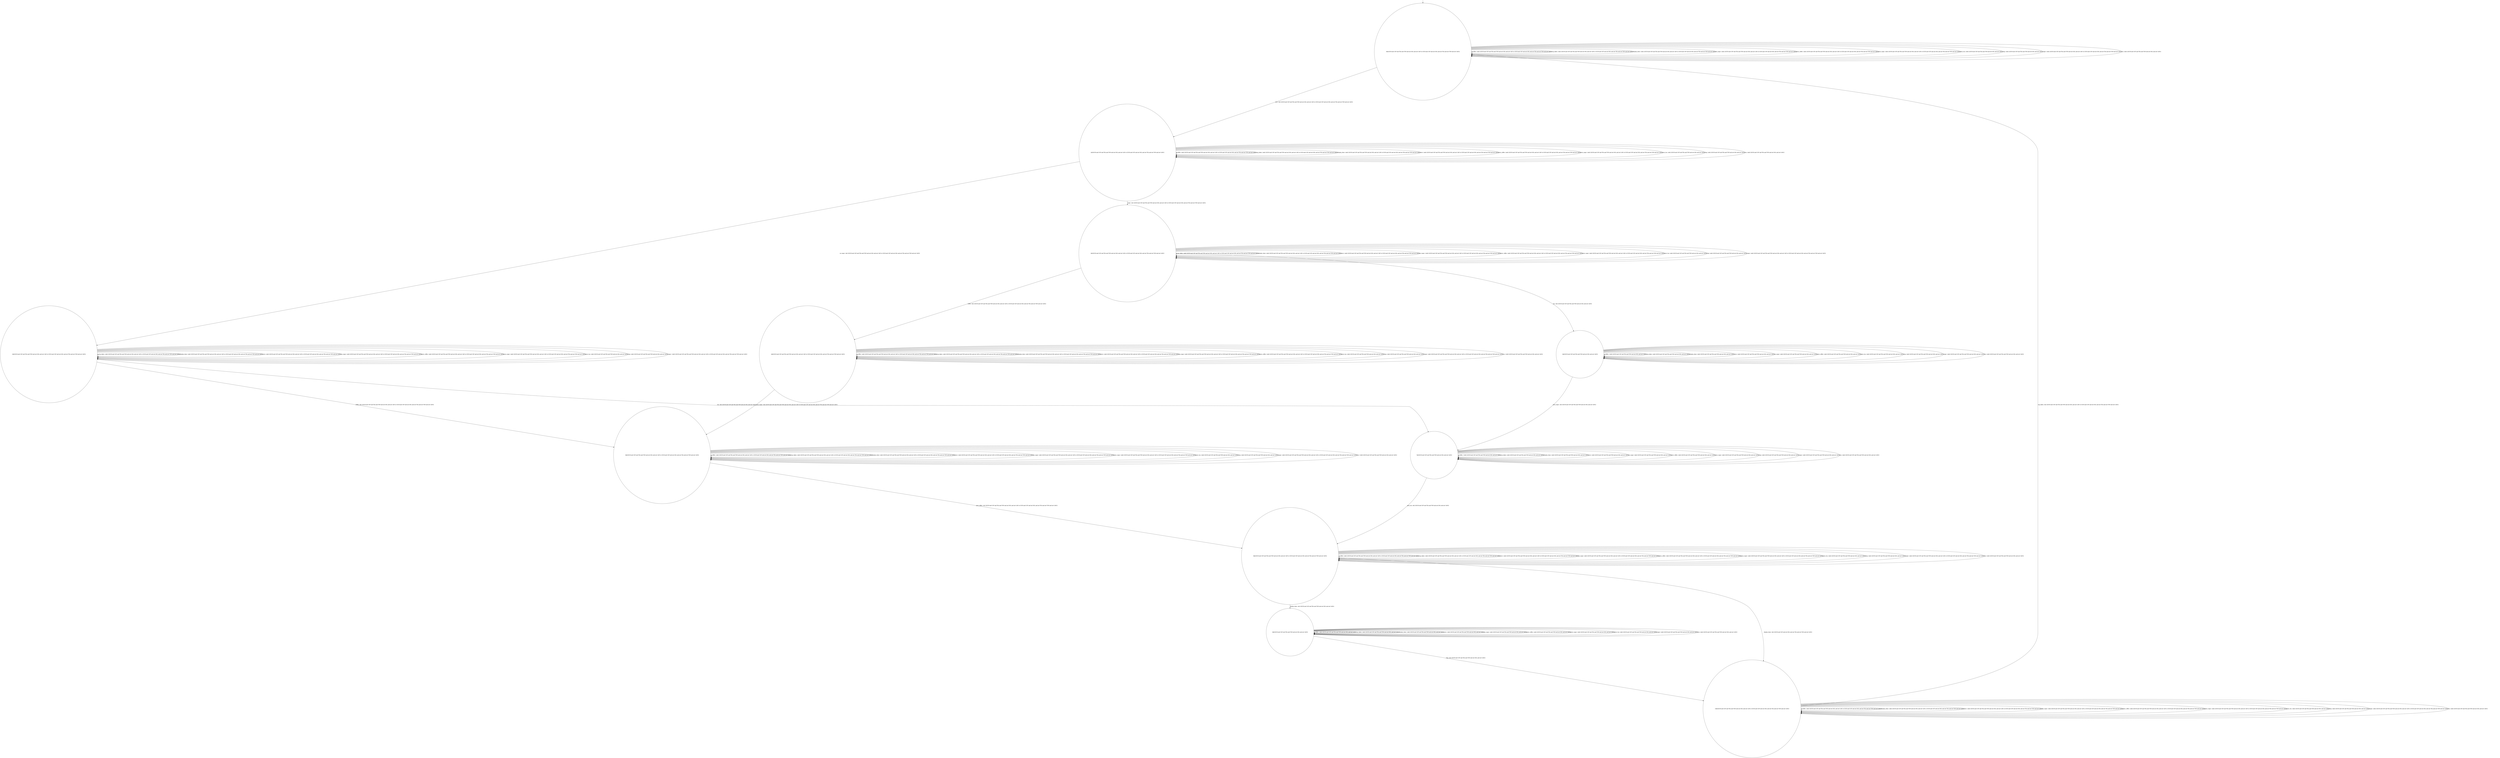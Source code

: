 digraph g {
	edge [lblstyle="above, sloped"];
	s0 [shape="circle" label="0@[((EUR and COF and TEA and TON and not DOL and not CAP) or (EUR and COF and not DOL and not TEA and not TON and not CAP))]"];
	s1 [shape="circle" label="1@[((EUR and COF and TEA and TON and not DOL and not CAP) or (EUR and COF and not DOL and not TEA and not TON and not CAP))]"];
	s2 [shape="circle" label="2@[((EUR and COF and TEA and TON and not DOL and not CAP) or (EUR and COF and not DOL and not TEA and not TON and not CAP))]"];
	s3 [shape="circle" label="3@[((EUR and COF and TEA and TON and not DOL and not CAP) or (EUR and COF and not DOL and not TEA and not TON and not CAP))]"];
	s4 [shape="circle" label="4@[((EUR and COF and TEA and TON and not DOL and not CAP) or (EUR and COF and not DOL and not TEA and not TON and not CAP))]"];
	s5 [shape="circle" label="5@[((EUR and COF and TEA and TON and not DOL and not CAP))]"];
	s6 [shape="circle" label="6@[((EUR and COF and TEA and TON and not DOL and not CAP) or (EUR and COF and not DOL and not TEA and not TON and not CAP))]"];
	s7 [shape="circle" label="7@[((EUR and COF and TEA and TON and not DOL and not CAP))]"];
	s8 [shape="circle" label="8@[((EUR and COF and TEA and TON and not DOL and not CAP) or (EUR and COF and not DOL and not TEA and not TON and not CAP))]"];
	s9 [shape="circle" label="9@[((EUR and COF and TEA and TON and not DOL and not CAP))]"];
	s10 [shape="circle" label="10@[((EUR and COF and TEA and TON and not DOL and not CAP) or (EUR and COF and not DOL and not TEA and not TON and not CAP))]"];
	s0 -> s0 [label="coffee / nok() [((EUR and COF and TEA and TON and not DOL and not CAP) or (EUR and COF and not DOL and not TEA and not TON and not CAP))]"];
	s0 -> s0 [label="cup_taken / nok() [((EUR and COF and TEA and TON and not DOL and not CAP) or (EUR and COF and not DOL and not TEA and not TON and not CAP))]"];
	s0 -> s0 [label="display_done / nok() [((EUR and COF and TEA and TON and not DOL and not CAP) or (EUR and COF and not DOL and not TEA and not TON and not CAP))]"];
	s0 -> s1 [label="euro / ok() [((EUR and COF and TEA and TON and not DOL and not CAP) or (EUR and COF and not DOL and not TEA and not TON and not CAP))]"];
	s0 -> s0 [label="no_sugar / nok() [((EUR and COF and TEA and TON and not DOL and not CAP) or (EUR and COF and not DOL and not TEA and not TON and not CAP))]"];
	s0 -> s0 [label="pour_coffee / nok() [((EUR and COF and TEA and TON and not DOL and not CAP) or (EUR and COF and not DOL and not TEA and not TON and not CAP))]"];
	s0 -> s0 [label="pour_sugar / nok() [((EUR and COF and TEA and TON and not DOL and not CAP) or (EUR and COF and not DOL and not TEA and not TON and not CAP))]"];
	s0 -> s0 [label="pour_tea / nok() [((EUR and COF and TEA and TON and not DOL and not CAP))]"];
	s0 -> s0 [label="ring / nok() [((EUR and COF and TEA and TON and not DOL and not CAP))]"];
	s0 -> s0 [label="sugar / nok() [((EUR and COF and TEA and TON and not DOL and not CAP) or (EUR and COF and not DOL and not TEA and not TON and not CAP))]"];
	s0 -> s0 [label="tea / nok() [((EUR and COF and TEA and TON and not DOL and not CAP))]"];
	s1 -> s1 [label="coffee / nok() [((EUR and COF and TEA and TON and not DOL and not CAP) or (EUR and COF and not DOL and not TEA and not TON and not CAP))]"];
	s1 -> s1 [label="cup_taken / nok() [((EUR and COF and TEA and TON and not DOL and not CAP) or (EUR and COF and not DOL and not TEA and not TON and not CAP))]"];
	s1 -> s1 [label="display_done / nok() [((EUR and COF and TEA and TON and not DOL and not CAP) or (EUR and COF and not DOL and not TEA and not TON and not CAP))]"];
	s1 -> s1 [label="euro / nok() [((EUR and COF and TEA and TON and not DOL and not CAP) or (EUR and COF and not DOL and not TEA and not TON and not CAP))]"];
	s1 -> s2 [label="no_sugar / ok() [((EUR and COF and TEA and TON and not DOL and not CAP) or (EUR and COF and not DOL and not TEA and not TON and not CAP))]"];
	s1 -> s1 [label="pour_coffee / nok() [((EUR and COF and TEA and TON and not DOL and not CAP) or (EUR and COF and not DOL and not TEA and not TON and not CAP))]"];
	s1 -> s1 [label="pour_sugar / nok() [((EUR and COF and TEA and TON and not DOL and not CAP) or (EUR and COF and not DOL and not TEA and not TON and not CAP))]"];
	s1 -> s1 [label="pour_tea / nok() [((EUR and COF and TEA and TON and not DOL and not CAP))]"];
	s1 -> s1 [label="ring / nok() [((EUR and COF and TEA and TON and not DOL and not CAP))]"];
	s1 -> s3 [label="sugar / ok() [((EUR and COF and TEA and TON and not DOL and not CAP) or (EUR and COF and not DOL and not TEA and not TON and not CAP))]"];
	s1 -> s1 [label="tea / nok() [((EUR and COF and TEA and TON and not DOL and not CAP))]"];
	s2 -> s6 [label="coffee / ok() [((EUR and COF and TEA and TON and not DOL and not CAP) or (EUR and COF and not DOL and not TEA and not TON and not CAP))]"];
	s2 -> s2 [label="cup_taken / nok() [((EUR and COF and TEA and TON and not DOL and not CAP) or (EUR and COF and not DOL and not TEA and not TON and not CAP))]"];
	s2 -> s2 [label="display_done / nok() [((EUR and COF and TEA and TON and not DOL and not CAP) or (EUR and COF and not DOL and not TEA and not TON and not CAP))]"];
	s2 -> s2 [label="euro / nok() [((EUR and COF and TEA and TON and not DOL and not CAP) or (EUR and COF and not DOL and not TEA and not TON and not CAP))]"];
	s2 -> s2 [label="no_sugar / nok() [((EUR and COF and TEA and TON and not DOL and not CAP) or (EUR and COF and not DOL and not TEA and not TON and not CAP))]"];
	s2 -> s2 [label="pour_coffee / nok() [((EUR and COF and TEA and TON and not DOL and not CAP) or (EUR and COF and not DOL and not TEA and not TON and not CAP))]"];
	s2 -> s2 [label="pour_sugar / nok() [((EUR and COF and TEA and TON and not DOL and not CAP) or (EUR and COF and not DOL and not TEA and not TON and not CAP))]"];
	s2 -> s2 [label="pour_tea / nok() [((EUR and COF and TEA and TON and not DOL and not CAP))]"];
	s2 -> s2 [label="ring / nok() [((EUR and COF and TEA and TON and not DOL and not CAP))]"];
	s2 -> s2 [label="sugar / void() [((EUR and COF and TEA and TON and not DOL and not CAP) or (EUR and COF and not DOL and not TEA and not TON and not CAP))]"];
	s2 -> s7 [label="tea / ok() [((EUR and COF and TEA and TON and not DOL and not CAP))]"];
	s3 -> s4 [label="coffee / ok() [((EUR and COF and TEA and TON and not DOL and not CAP) or (EUR and COF and not DOL and not TEA and not TON and not CAP))]"];
	s3 -> s3 [label="cup_taken / nok() [((EUR and COF and TEA and TON and not DOL and not CAP) or (EUR and COF and not DOL and not TEA and not TON and not CAP))]"];
	s3 -> s3 [label="display_done / nok() [((EUR and COF and TEA and TON and not DOL and not CAP) or (EUR and COF and not DOL and not TEA and not TON and not CAP))]"];
	s3 -> s3 [label="euro / nok() [((EUR and COF and TEA and TON and not DOL and not CAP) or (EUR and COF and not DOL and not TEA and not TON and not CAP))]"];
	s3 -> s3 [label="no_sugar / void() [((EUR and COF and TEA and TON and not DOL and not CAP) or (EUR and COF and not DOL and not TEA and not TON and not CAP))]"];
	s3 -> s3 [label="pour_coffee / nok() [((EUR and COF and TEA and TON and not DOL and not CAP) or (EUR and COF and not DOL and not TEA and not TON and not CAP))]"];
	s3 -> s3 [label="pour_sugar / nok() [((EUR and COF and TEA and TON and not DOL and not CAP) or (EUR and COF and not DOL and not TEA and not TON and not CAP))]"];
	s3 -> s3 [label="pour_tea / nok() [((EUR and COF and TEA and TON and not DOL and not CAP))]"];
	s3 -> s3 [label="ring / nok() [((EUR and COF and TEA and TON and not DOL and not CAP))]"];
	s3 -> s3 [label="sugar / nok() [((EUR and COF and TEA and TON and not DOL and not CAP) or (EUR and COF and not DOL and not TEA and not TON and not CAP))]"];
	s3 -> s5 [label="tea / ok() [((EUR and COF and TEA and TON and not DOL and not CAP))]"];
	s4 -> s4 [label="coffee / nok() [((EUR and COF and TEA and TON and not DOL and not CAP) or (EUR and COF and not DOL and not TEA and not TON and not CAP))]"];
	s4 -> s4 [label="cup_taken / nok() [((EUR and COF and TEA and TON and not DOL and not CAP) or (EUR and COF and not DOL and not TEA and not TON and not CAP))]"];
	s4 -> s4 [label="display_done / nok() [((EUR and COF and TEA and TON and not DOL and not CAP) or (EUR and COF and not DOL and not TEA and not TON and not CAP))]"];
	s4 -> s4 [label="euro / nok() [((EUR and COF and TEA and TON and not DOL and not CAP) or (EUR and COF and not DOL and not TEA and not TON and not CAP))]"];
	s4 -> s4 [label="no_sugar / nok() [((EUR and COF and TEA and TON and not DOL and not CAP) or (EUR and COF and not DOL and not TEA and not TON and not CAP))]"];
	s4 -> s4 [label="pour_coffee / nok() [((EUR and COF and TEA and TON and not DOL and not CAP) or (EUR and COF and not DOL and not TEA and not TON and not CAP))]"];
	s4 -> s6 [label="pour_sugar / ok() [((EUR and COF and TEA and TON and not DOL and not CAP) or (EUR and COF and not DOL and not TEA and not TON and not CAP))]"];
	s4 -> s4 [label="pour_tea / nok() [((EUR and COF and TEA and TON and not DOL and not CAP))]"];
	s4 -> s4 [label="ring / nok() [((EUR and COF and TEA and TON and not DOL and not CAP))]"];
	s4 -> s4 [label="sugar / nok() [((EUR and COF and TEA and TON and not DOL and not CAP) or (EUR and COF and not DOL and not TEA and not TON and not CAP))]"];
	s4 -> s4 [label="tea / void() [((EUR and COF and TEA and TON and not DOL and not CAP))]"];
	s5 -> s5 [label="coffee / void() [((EUR and COF and TEA and TON and not DOL and not CAP))]"];
	s5 -> s5 [label="cup_taken / nok() [((EUR and COF and TEA and TON and not DOL and not CAP))]"];
	s5 -> s5 [label="display_done / nok() [((EUR and COF and TEA and TON and not DOL and not CAP))]"];
	s5 -> s5 [label="euro / nok() [((EUR and COF and TEA and TON and not DOL and not CAP))]"];
	s5 -> s5 [label="no_sugar / nok() [((EUR and COF and TEA and TON and not DOL and not CAP))]"];
	s5 -> s5 [label="pour_coffee / nok() [((EUR and COF and TEA and TON and not DOL and not CAP))]"];
	s5 -> s7 [label="pour_sugar / ok() [((EUR and COF and TEA and TON and not DOL and not CAP))]"];
	s5 -> s5 [label="pour_tea / nok() [((EUR and COF and TEA and TON and not DOL and not CAP))]"];
	s5 -> s5 [label="ring / nok() [((EUR and COF and TEA and TON and not DOL and not CAP))]"];
	s5 -> s5 [label="sugar / nok() [((EUR and COF and TEA and TON and not DOL and not CAP))]"];
	s5 -> s5 [label="tea / nok() [((EUR and COF and TEA and TON and not DOL and not CAP))]"];
	s6 -> s6 [label="coffee / nok() [((EUR and COF and TEA and TON and not DOL and not CAP) or (EUR and COF and not DOL and not TEA and not TON and not CAP))]"];
	s6 -> s6 [label="cup_taken / nok() [((EUR and COF and TEA and TON and not DOL and not CAP) or (EUR and COF and not DOL and not TEA and not TON and not CAP))]"];
	s6 -> s6 [label="display_done / nok() [((EUR and COF and TEA and TON and not DOL and not CAP) or (EUR and COF and not DOL and not TEA and not TON and not CAP))]"];
	s6 -> s6 [label="euro / nok() [((EUR and COF and TEA and TON and not DOL and not CAP) or (EUR and COF and not DOL and not TEA and not TON and not CAP))]"];
	s6 -> s6 [label="no_sugar / nok() [((EUR and COF and TEA and TON and not DOL and not CAP) or (EUR and COF and not DOL and not TEA and not TON and not CAP))]"];
	s6 -> s8 [label="pour_coffee / ok() [((EUR and COF and TEA and TON and not DOL and not CAP) or (EUR and COF and not DOL and not TEA and not TON and not CAP))]"];
	s6 -> s6 [label="pour_sugar / nok() [((EUR and COF and TEA and TON and not DOL and not CAP) or (EUR and COF and not DOL and not TEA and not TON and not CAP))]"];
	s6 -> s6 [label="pour_tea / nok() [((EUR and COF and TEA and TON and not DOL and not CAP))]"];
	s6 -> s6 [label="ring / nok() [((EUR and COF and TEA and TON and not DOL and not CAP))]"];
	s6 -> s6 [label="sugar / nok() [((EUR and COF and TEA and TON and not DOL and not CAP) or (EUR and COF and not DOL and not TEA and not TON and not CAP))]"];
	s6 -> s6 [label="tea / void() [((EUR and COF and TEA and TON and not DOL and not CAP))]"];
	s7 -> s7 [label="coffee / void() [((EUR and COF and TEA and TON and not DOL and not CAP))]"];
	s7 -> s7 [label="cup_taken / nok() [((EUR and COF and TEA and TON and not DOL and not CAP))]"];
	s7 -> s7 [label="display_done / nok() [((EUR and COF and TEA and TON and not DOL and not CAP))]"];
	s7 -> s7 [label="euro / nok() [((EUR and COF and TEA and TON and not DOL and not CAP))]"];
	s7 -> s7 [label="no_sugar / nok() [((EUR and COF and TEA and TON and not DOL and not CAP))]"];
	s7 -> s7 [label="pour_coffee / nok() [((EUR and COF and TEA and TON and not DOL and not CAP))]"];
	s7 -> s7 [label="pour_sugar / nok() [((EUR and COF and TEA and TON and not DOL and not CAP))]"];
	s7 -> s8 [label="pour_tea / ok() [((EUR and COF and TEA and TON and not DOL and not CAP))]"];
	s7 -> s7 [label="ring / nok() [((EUR and COF and TEA and TON and not DOL and not CAP))]"];
	s7 -> s7 [label="sugar / nok() [((EUR and COF and TEA and TON and not DOL and not CAP))]"];
	s7 -> s7 [label="tea / nok() [((EUR and COF and TEA and TON and not DOL and not CAP))]"];
	s8 -> s8 [label="coffee / nok() [((EUR and COF and TEA and TON and not DOL and not CAP) or (EUR and COF and not DOL and not TEA and not TON and not CAP))]"];
	s8 -> s8 [label="cup_taken / nok() [((EUR and COF and TEA and TON and not DOL and not CAP) or (EUR and COF and not DOL and not TEA and not TON and not CAP))]"];
	s8 -> s10 [label="display_done / ok() [((EUR and COF and not DOL and not TEA and not TON and not CAP))]"];
	s8 -> s9 [label="display_done / ok() [((EUR and COF and TEA and TON and not DOL and not CAP))]"];
	s8 -> s8 [label="euro / nok() [((EUR and COF and TEA and TON and not DOL and not CAP) or (EUR and COF and not DOL and not TEA and not TON and not CAP))]"];
	s8 -> s8 [label="no_sugar / nok() [((EUR and COF and TEA and TON and not DOL and not CAP) or (EUR and COF and not DOL and not TEA and not TON and not CAP))]"];
	s8 -> s8 [label="pour_coffee / nok() [((EUR and COF and TEA and TON and not DOL and not CAP) or (EUR and COF and not DOL and not TEA and not TON and not CAP))]"];
	s8 -> s8 [label="pour_sugar / nok() [((EUR and COF and TEA and TON and not DOL and not CAP) or (EUR and COF and not DOL and not TEA and not TON and not CAP))]"];
	s8 -> s8 [label="pour_tea / nok() [((EUR and COF and TEA and TON and not DOL and not CAP))]"];
	s8 -> s8 [label="ring / nok() [((EUR and COF and TEA and TON and not DOL and not CAP))]"];
	s8 -> s8 [label="sugar / nok() [((EUR and COF and TEA and TON and not DOL and not CAP) or (EUR and COF and not DOL and not TEA and not TON and not CAP))]"];
	s8 -> s8 [label="tea / nok() [((EUR and COF and TEA and TON and not DOL and not CAP))]"];
	s9 -> s9 [label="coffee / nok() [((EUR and COF and TEA and TON and not DOL and not CAP))]"];
	s9 -> s9 [label="cup_taken / nok() [((EUR and COF and TEA and TON and not DOL and not CAP))]"];
	s9 -> s9 [label="display_done / nok() [((EUR and COF and TEA and TON and not DOL and not CAP))]"];
	s9 -> s9 [label="euro / nok() [((EUR and COF and TEA and TON and not DOL and not CAP))]"];
	s9 -> s9 [label="no_sugar / nok() [((EUR and COF and TEA and TON and not DOL and not CAP))]"];
	s9 -> s9 [label="pour_coffee / nok() [((EUR and COF and TEA and TON and not DOL and not CAP))]"];
	s9 -> s9 [label="pour_sugar / nok() [((EUR and COF and TEA and TON and not DOL and not CAP))]"];
	s9 -> s9 [label="pour_tea / nok() [((EUR and COF and TEA and TON and not DOL and not CAP))]"];
	s9 -> s10 [label="ring / ok() [((EUR and COF and TEA and TON and not DOL and not CAP))]"];
	s9 -> s9 [label="sugar / nok() [((EUR and COF and TEA and TON and not DOL and not CAP))]"];
	s9 -> s9 [label="tea / nok() [((EUR and COF and TEA and TON and not DOL and not CAP))]"];
	s10 -> s10 [label="coffee / nok() [((EUR and COF and TEA and TON and not DOL and not CAP) or (EUR and COF and not DOL and not TEA and not TON and not CAP))]"];
	s10 -> s0 [label="cup_taken / ok() [((EUR and COF and TEA and TON and not DOL and not CAP) or (EUR and COF and not DOL and not TEA and not TON and not CAP))]"];
	s10 -> s10 [label="display_done / nok() [((EUR and COF and TEA and TON and not DOL and not CAP) or (EUR and COF and not DOL and not TEA and not TON and not CAP))]"];
	s10 -> s10 [label="euro / nok() [((EUR and COF and TEA and TON and not DOL and not CAP) or (EUR and COF and not DOL and not TEA and not TON and not CAP))]"];
	s10 -> s10 [label="no_sugar / nok() [((EUR and COF and TEA and TON and not DOL and not CAP) or (EUR and COF and not DOL and not TEA and not TON and not CAP))]"];
	s10 -> s10 [label="pour_coffee / nok() [((EUR and COF and TEA and TON and not DOL and not CAP) or (EUR and COF and not DOL and not TEA and not TON and not CAP))]"];
	s10 -> s10 [label="pour_sugar / nok() [((EUR and COF and TEA and TON and not DOL and not CAP) or (EUR and COF and not DOL and not TEA and not TON and not CAP))]"];
	s10 -> s10 [label="pour_tea / nok() [((EUR and COF and TEA and TON and not DOL and not CAP))]"];
	s10 -> s10 [label="ring / nok() [((EUR and COF and TEA and TON and not DOL and not CAP))]"];
	s10 -> s10 [label="sugar / nok() [((EUR and COF and TEA and TON and not DOL and not CAP) or (EUR and COF and not DOL and not TEA and not TON and not CAP))]"];
	s10 -> s10 [label="tea / nok() [((EUR and COF and TEA and TON and not DOL and not CAP))]"];
	__start0 [label="" shape="none" width="0" height="0"];
	__start0 -> s0;
}